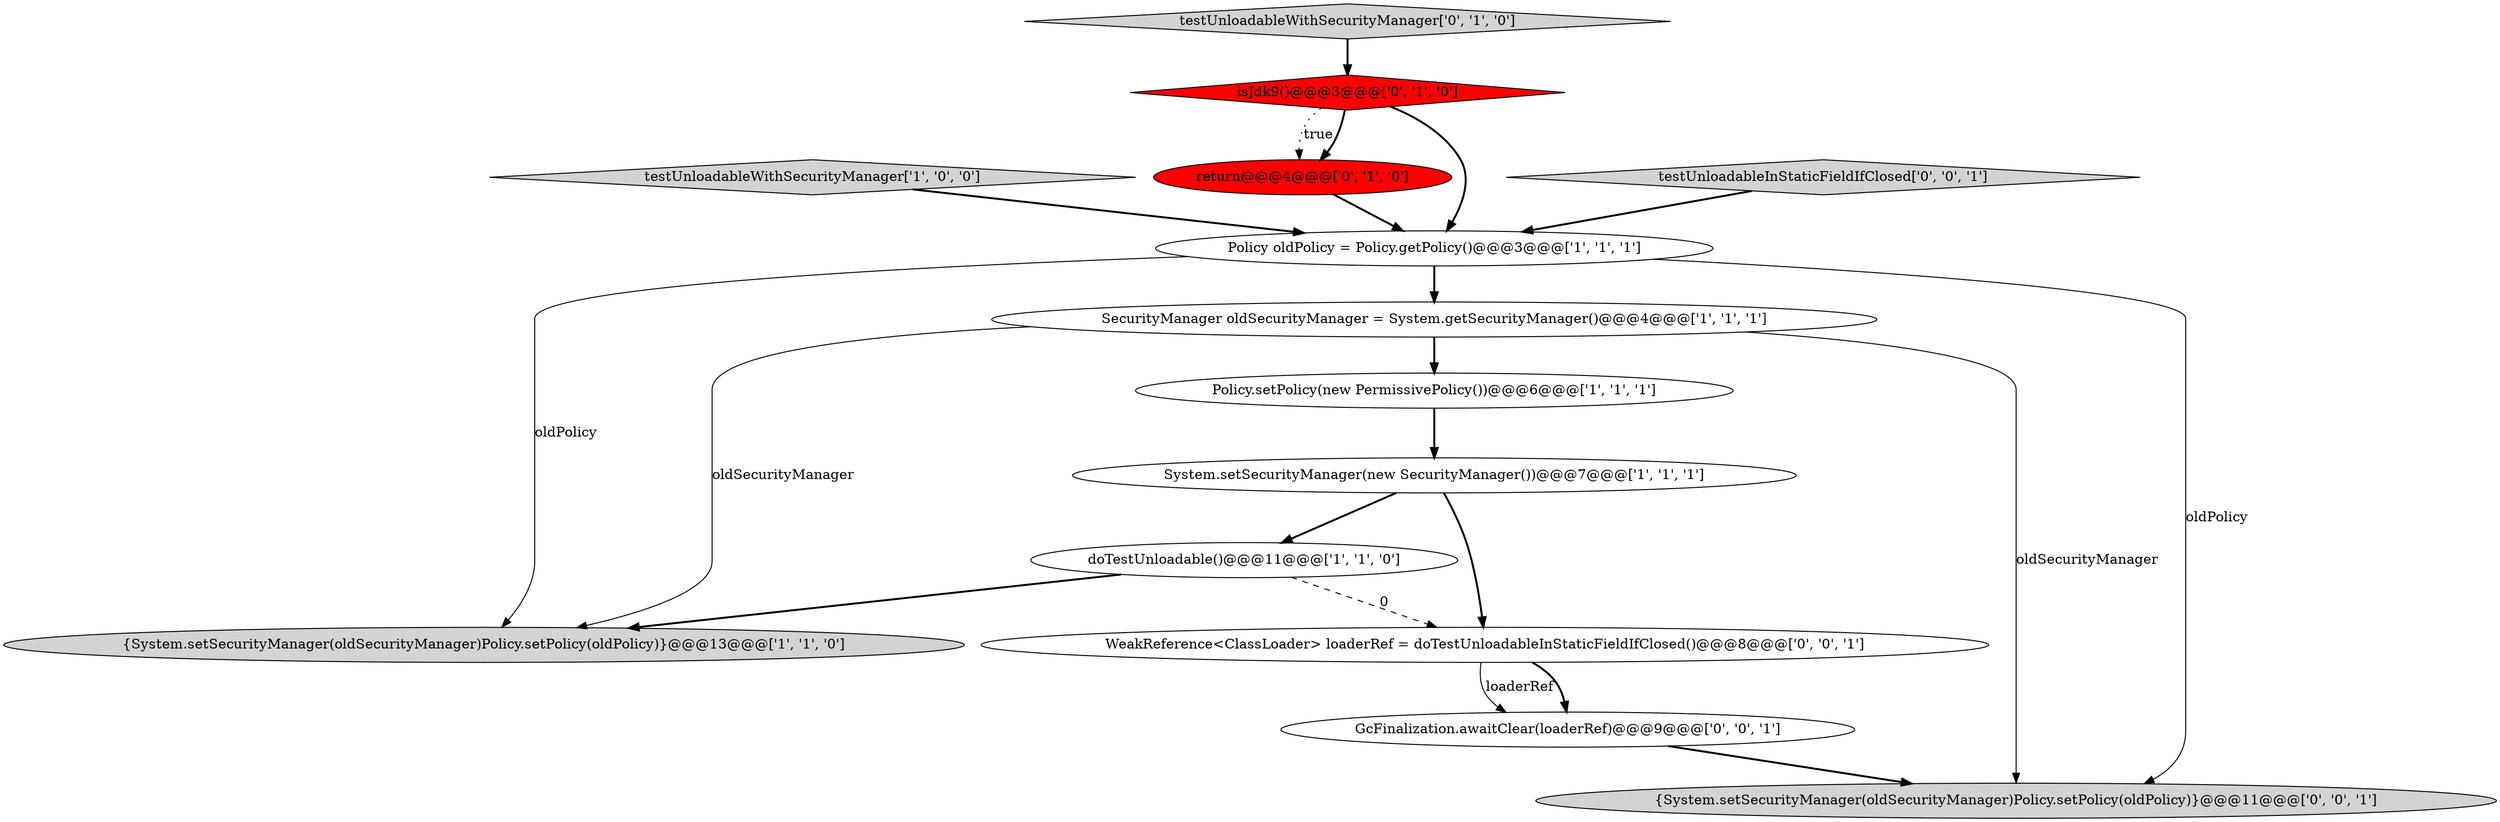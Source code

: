digraph {
5 [style = filled, label = "System.setSecurityManager(new SecurityManager())@@@7@@@['1', '1', '1']", fillcolor = white, shape = ellipse image = "AAA0AAABBB1BBB"];
6 [style = filled, label = "{System.setSecurityManager(oldSecurityManager)Policy.setPolicy(oldPolicy)}@@@13@@@['1', '1', '0']", fillcolor = lightgray, shape = ellipse image = "AAA0AAABBB1BBB"];
3 [style = filled, label = "testUnloadableWithSecurityManager['1', '0', '0']", fillcolor = lightgray, shape = diamond image = "AAA0AAABBB1BBB"];
9 [style = filled, label = "testUnloadableWithSecurityManager['0', '1', '0']", fillcolor = lightgray, shape = diamond image = "AAA0AAABBB2BBB"];
8 [style = filled, label = "isJdk9()@@@3@@@['0', '1', '0']", fillcolor = red, shape = diamond image = "AAA1AAABBB2BBB"];
2 [style = filled, label = "doTestUnloadable()@@@11@@@['1', '1', '0']", fillcolor = white, shape = ellipse image = "AAA0AAABBB1BBB"];
12 [style = filled, label = "GcFinalization.awaitClear(loaderRef)@@@9@@@['0', '0', '1']", fillcolor = white, shape = ellipse image = "AAA0AAABBB3BBB"];
13 [style = filled, label = "WeakReference<ClassLoader> loaderRef = doTestUnloadableInStaticFieldIfClosed()@@@8@@@['0', '0', '1']", fillcolor = white, shape = ellipse image = "AAA0AAABBB3BBB"];
4 [style = filled, label = "Policy.setPolicy(new PermissivePolicy())@@@6@@@['1', '1', '1']", fillcolor = white, shape = ellipse image = "AAA0AAABBB1BBB"];
7 [style = filled, label = "return@@@4@@@['0', '1', '0']", fillcolor = red, shape = ellipse image = "AAA1AAABBB2BBB"];
10 [style = filled, label = "testUnloadableInStaticFieldIfClosed['0', '0', '1']", fillcolor = lightgray, shape = diamond image = "AAA0AAABBB3BBB"];
1 [style = filled, label = "SecurityManager oldSecurityManager = System.getSecurityManager()@@@4@@@['1', '1', '1']", fillcolor = white, shape = ellipse image = "AAA0AAABBB1BBB"];
0 [style = filled, label = "Policy oldPolicy = Policy.getPolicy()@@@3@@@['1', '1', '1']", fillcolor = white, shape = ellipse image = "AAA0AAABBB1BBB"];
11 [style = filled, label = "{System.setSecurityManager(oldSecurityManager)Policy.setPolicy(oldPolicy)}@@@11@@@['0', '0', '1']", fillcolor = lightgray, shape = ellipse image = "AAA0AAABBB3BBB"];
1->4 [style = bold, label=""];
1->11 [style = solid, label="oldSecurityManager"];
13->12 [style = solid, label="loaderRef"];
0->11 [style = solid, label="oldPolicy"];
2->6 [style = bold, label=""];
12->11 [style = bold, label=""];
1->6 [style = solid, label="oldSecurityManager"];
8->7 [style = dotted, label="true"];
0->6 [style = solid, label="oldPolicy"];
7->0 [style = bold, label=""];
9->8 [style = bold, label=""];
3->0 [style = bold, label=""];
8->7 [style = bold, label=""];
8->0 [style = bold, label=""];
5->2 [style = bold, label=""];
13->12 [style = bold, label=""];
2->13 [style = dashed, label="0"];
0->1 [style = bold, label=""];
5->13 [style = bold, label=""];
10->0 [style = bold, label=""];
4->5 [style = bold, label=""];
}
